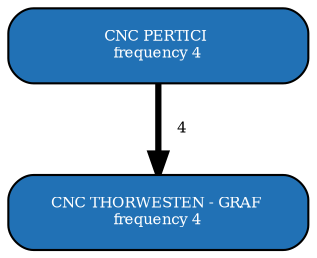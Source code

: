 digraph G {
  size="6"; 
  outputorder=edgesfirst; 
  edge[headclip=true, tailclip=false]; 
E0 [shape=box, style="filled, rounded", width=2, fontsize=7, fillcolor="/blues4/4" fontcolor=white, label="CNC PERTICI \nfrequency 4"];
E2 [shape=box, style="filled, rounded", width=2, fontsize=7, fillcolor="/blues4/4" fontcolor=white, label="CNC THORWESTEN - GRAF \nfrequency 4"];
E0 -> E2 [fontsize=7, penwidth= 3  , label="    4"];
}
